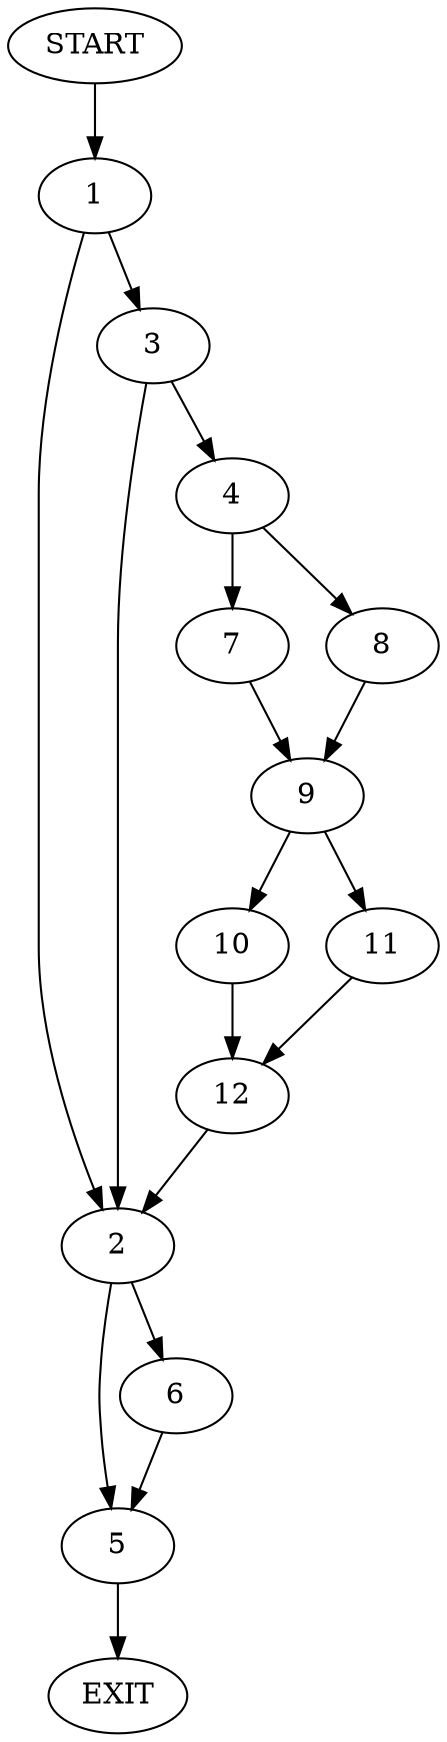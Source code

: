 digraph {
0 [label="START"]
13 [label="EXIT"]
0 -> 1
1 -> 2
1 -> 3
3 -> 2
3 -> 4
2 -> 5
2 -> 6
4 -> 7
4 -> 8
7 -> 9
8 -> 9
9 -> 10
9 -> 11
10 -> 12
11 -> 12
12 -> 2
6 -> 5
5 -> 13
}
